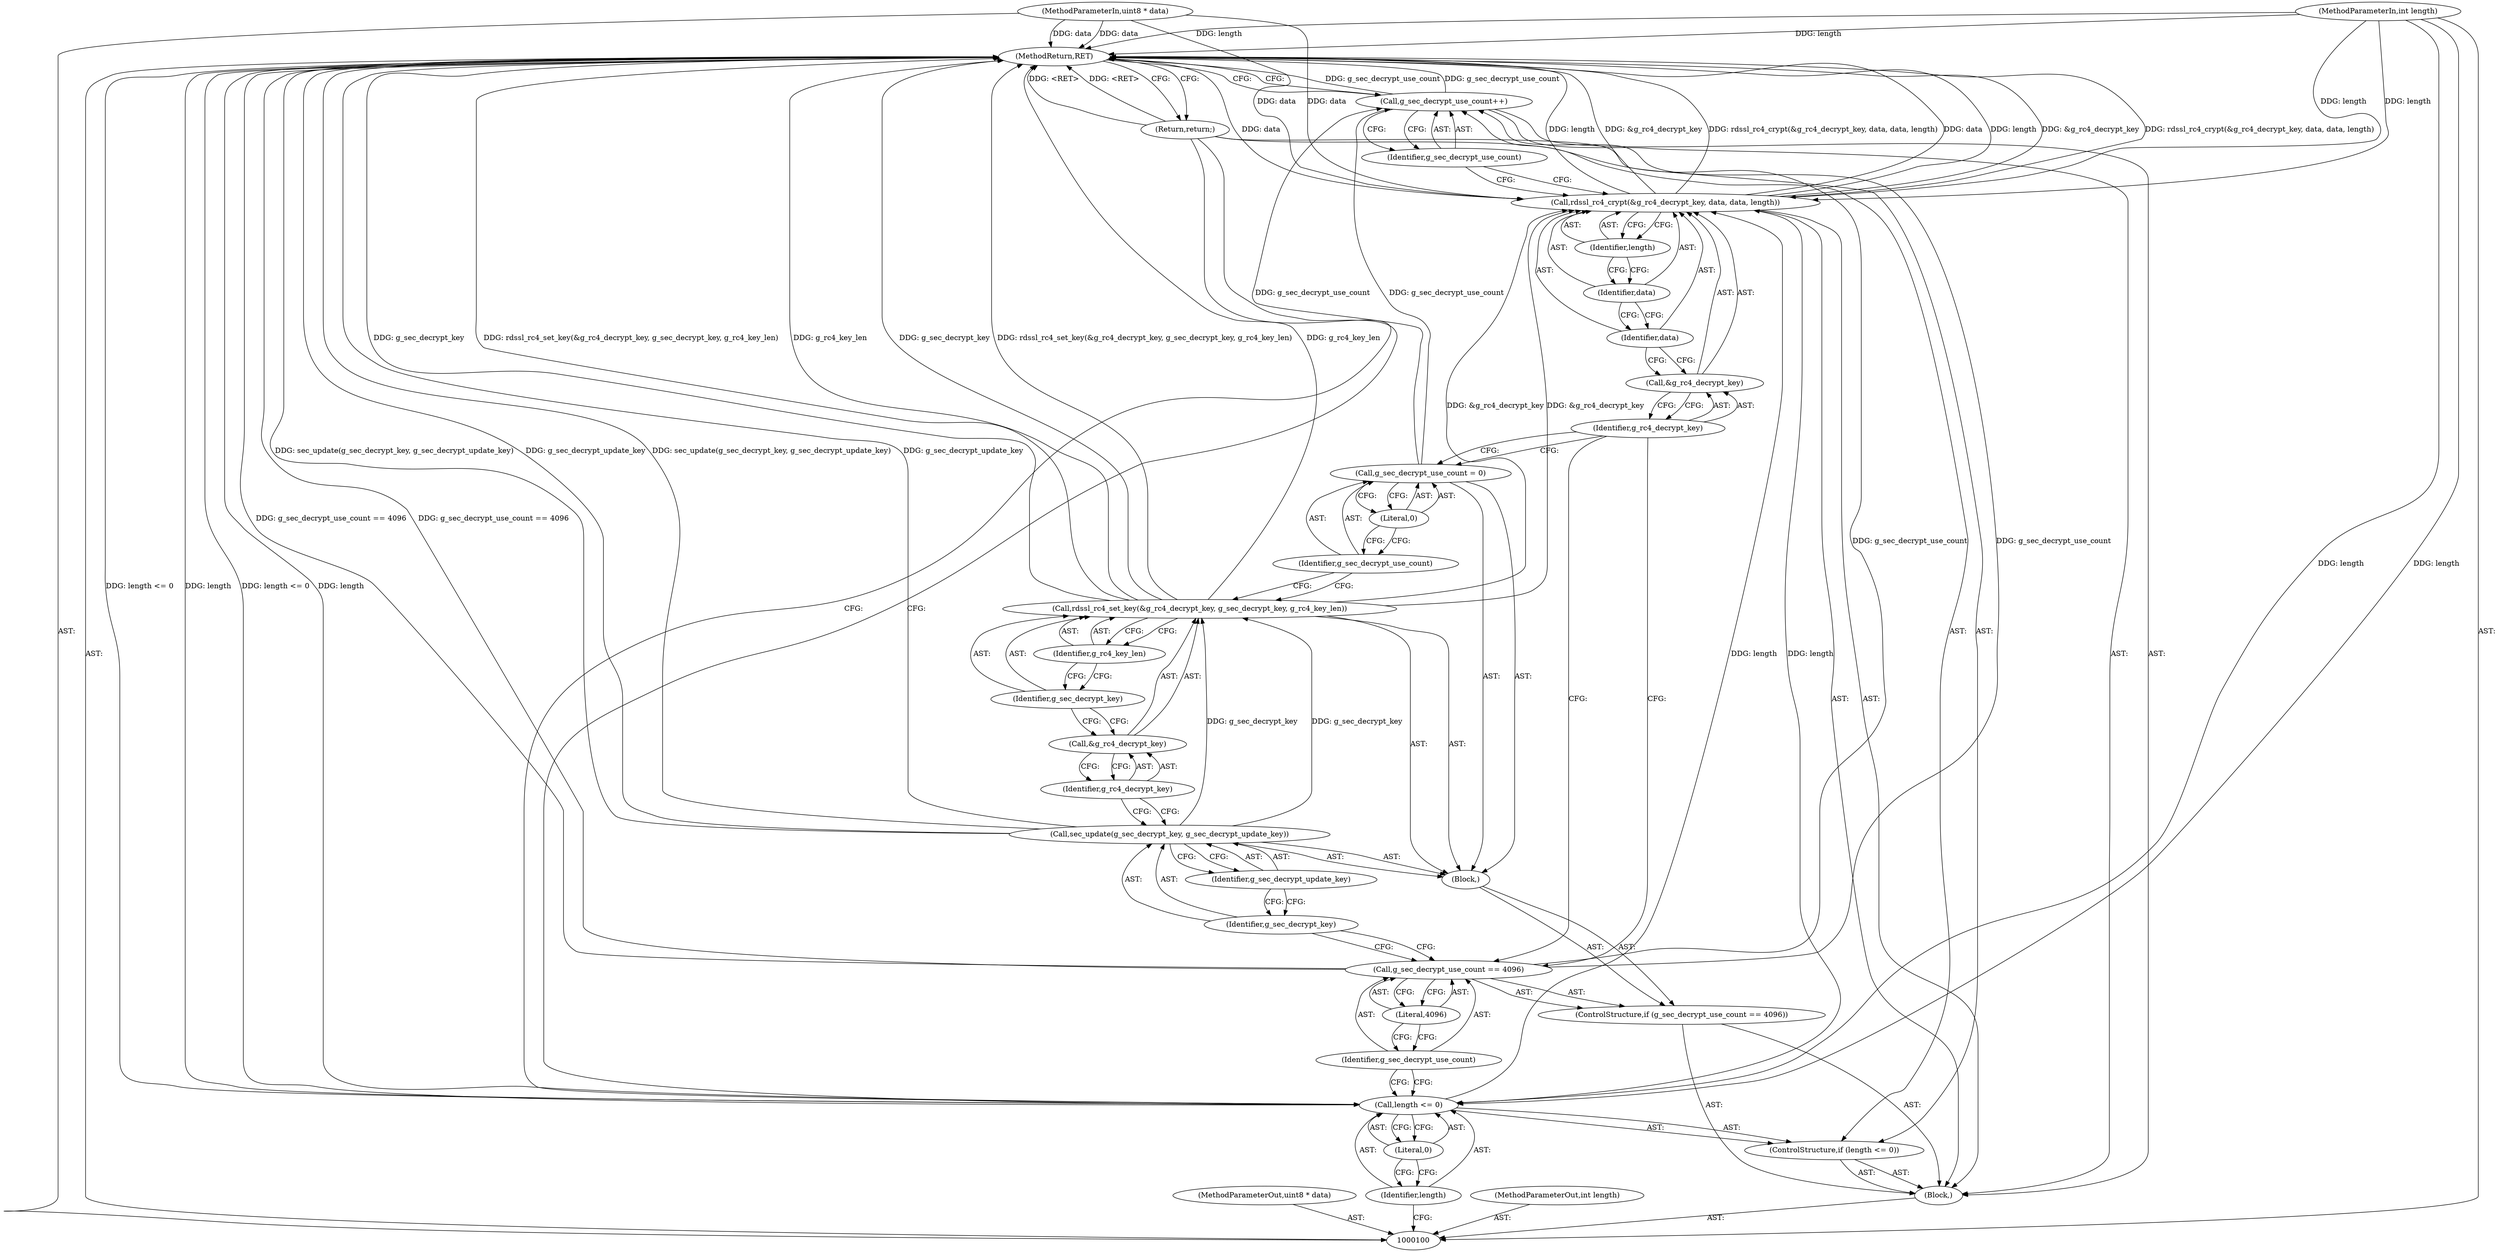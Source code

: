 digraph "0_rdesktop_4dca546d04321a610c1835010b5dad85163b65e1_15" {
"1000133" [label="(MethodReturn,RET)"];
"1000101" [label="(MethodParameterIn,uint8 * data)"];
"1000180" [label="(MethodParameterOut,uint8 * data)"];
"1000102" [label="(MethodParameterIn,int length)"];
"1000181" [label="(MethodParameterOut,int length)"];
"1000122" [label="(Call,g_sec_decrypt_use_count = 0)"];
"1000123" [label="(Identifier,g_sec_decrypt_use_count)"];
"1000124" [label="(Literal,0)"];
"1000125" [label="(Call,rdssl_rc4_crypt(&g_rc4_decrypt_key, data, data, length))"];
"1000126" [label="(Call,&g_rc4_decrypt_key)"];
"1000127" [label="(Identifier,g_rc4_decrypt_key)"];
"1000128" [label="(Identifier,data)"];
"1000129" [label="(Identifier,data)"];
"1000130" [label="(Identifier,length)"];
"1000131" [label="(Call,g_sec_decrypt_use_count++)"];
"1000132" [label="(Identifier,g_sec_decrypt_use_count)"];
"1000103" [label="(Block,)"];
"1000104" [label="(ControlStructure,if (length <= 0))"];
"1000107" [label="(Literal,0)"];
"1000105" [label="(Call,length <= 0)"];
"1000106" [label="(Identifier,length)"];
"1000108" [label="(Return,return;)"];
"1000109" [label="(ControlStructure,if (g_sec_decrypt_use_count == 4096))"];
"1000112" [label="(Literal,4096)"];
"1000110" [label="(Call,g_sec_decrypt_use_count == 4096)"];
"1000111" [label="(Identifier,g_sec_decrypt_use_count)"];
"1000113" [label="(Block,)"];
"1000115" [label="(Identifier,g_sec_decrypt_key)"];
"1000114" [label="(Call,sec_update(g_sec_decrypt_key, g_sec_decrypt_update_key))"];
"1000116" [label="(Identifier,g_sec_decrypt_update_key)"];
"1000117" [label="(Call,rdssl_rc4_set_key(&g_rc4_decrypt_key, g_sec_decrypt_key, g_rc4_key_len))"];
"1000118" [label="(Call,&g_rc4_decrypt_key)"];
"1000119" [label="(Identifier,g_rc4_decrypt_key)"];
"1000120" [label="(Identifier,g_sec_decrypt_key)"];
"1000121" [label="(Identifier,g_rc4_key_len)"];
"1000133" -> "1000100"  [label="AST: "];
"1000133" -> "1000108"  [label="CFG: "];
"1000133" -> "1000131"  [label="CFG: "];
"1000108" -> "1000133"  [label="DDG: <RET>"];
"1000117" -> "1000133"  [label="DDG: rdssl_rc4_set_key(&g_rc4_decrypt_key, g_sec_decrypt_key, g_rc4_key_len)"];
"1000117" -> "1000133"  [label="DDG: g_rc4_key_len"];
"1000117" -> "1000133"  [label="DDG: g_sec_decrypt_key"];
"1000125" -> "1000133"  [label="DDG: rdssl_rc4_crypt(&g_rc4_decrypt_key, data, data, length)"];
"1000125" -> "1000133"  [label="DDG: data"];
"1000125" -> "1000133"  [label="DDG: length"];
"1000125" -> "1000133"  [label="DDG: &g_rc4_decrypt_key"];
"1000105" -> "1000133"  [label="DDG: length <= 0"];
"1000105" -> "1000133"  [label="DDG: length"];
"1000114" -> "1000133"  [label="DDG: sec_update(g_sec_decrypt_key, g_sec_decrypt_update_key)"];
"1000114" -> "1000133"  [label="DDG: g_sec_decrypt_update_key"];
"1000131" -> "1000133"  [label="DDG: g_sec_decrypt_use_count"];
"1000102" -> "1000133"  [label="DDG: length"];
"1000101" -> "1000133"  [label="DDG: data"];
"1000110" -> "1000133"  [label="DDG: g_sec_decrypt_use_count == 4096"];
"1000101" -> "1000100"  [label="AST: "];
"1000101" -> "1000133"  [label="DDG: data"];
"1000101" -> "1000125"  [label="DDG: data"];
"1000180" -> "1000100"  [label="AST: "];
"1000102" -> "1000100"  [label="AST: "];
"1000102" -> "1000133"  [label="DDG: length"];
"1000102" -> "1000105"  [label="DDG: length"];
"1000102" -> "1000125"  [label="DDG: length"];
"1000181" -> "1000100"  [label="AST: "];
"1000122" -> "1000113"  [label="AST: "];
"1000122" -> "1000124"  [label="CFG: "];
"1000123" -> "1000122"  [label="AST: "];
"1000124" -> "1000122"  [label="AST: "];
"1000127" -> "1000122"  [label="CFG: "];
"1000122" -> "1000131"  [label="DDG: g_sec_decrypt_use_count"];
"1000123" -> "1000122"  [label="AST: "];
"1000123" -> "1000117"  [label="CFG: "];
"1000124" -> "1000123"  [label="CFG: "];
"1000124" -> "1000122"  [label="AST: "];
"1000124" -> "1000123"  [label="CFG: "];
"1000122" -> "1000124"  [label="CFG: "];
"1000125" -> "1000103"  [label="AST: "];
"1000125" -> "1000130"  [label="CFG: "];
"1000126" -> "1000125"  [label="AST: "];
"1000128" -> "1000125"  [label="AST: "];
"1000129" -> "1000125"  [label="AST: "];
"1000130" -> "1000125"  [label="AST: "];
"1000132" -> "1000125"  [label="CFG: "];
"1000125" -> "1000133"  [label="DDG: rdssl_rc4_crypt(&g_rc4_decrypt_key, data, data, length)"];
"1000125" -> "1000133"  [label="DDG: data"];
"1000125" -> "1000133"  [label="DDG: length"];
"1000125" -> "1000133"  [label="DDG: &g_rc4_decrypt_key"];
"1000117" -> "1000125"  [label="DDG: &g_rc4_decrypt_key"];
"1000101" -> "1000125"  [label="DDG: data"];
"1000105" -> "1000125"  [label="DDG: length"];
"1000102" -> "1000125"  [label="DDG: length"];
"1000126" -> "1000125"  [label="AST: "];
"1000126" -> "1000127"  [label="CFG: "];
"1000127" -> "1000126"  [label="AST: "];
"1000128" -> "1000126"  [label="CFG: "];
"1000127" -> "1000126"  [label="AST: "];
"1000127" -> "1000122"  [label="CFG: "];
"1000127" -> "1000110"  [label="CFG: "];
"1000126" -> "1000127"  [label="CFG: "];
"1000128" -> "1000125"  [label="AST: "];
"1000128" -> "1000126"  [label="CFG: "];
"1000129" -> "1000128"  [label="CFG: "];
"1000129" -> "1000125"  [label="AST: "];
"1000129" -> "1000128"  [label="CFG: "];
"1000130" -> "1000129"  [label="CFG: "];
"1000130" -> "1000125"  [label="AST: "];
"1000130" -> "1000129"  [label="CFG: "];
"1000125" -> "1000130"  [label="CFG: "];
"1000131" -> "1000103"  [label="AST: "];
"1000131" -> "1000132"  [label="CFG: "];
"1000132" -> "1000131"  [label="AST: "];
"1000133" -> "1000131"  [label="CFG: "];
"1000131" -> "1000133"  [label="DDG: g_sec_decrypt_use_count"];
"1000122" -> "1000131"  [label="DDG: g_sec_decrypt_use_count"];
"1000110" -> "1000131"  [label="DDG: g_sec_decrypt_use_count"];
"1000132" -> "1000131"  [label="AST: "];
"1000132" -> "1000125"  [label="CFG: "];
"1000131" -> "1000132"  [label="CFG: "];
"1000103" -> "1000100"  [label="AST: "];
"1000104" -> "1000103"  [label="AST: "];
"1000109" -> "1000103"  [label="AST: "];
"1000125" -> "1000103"  [label="AST: "];
"1000131" -> "1000103"  [label="AST: "];
"1000104" -> "1000103"  [label="AST: "];
"1000105" -> "1000104"  [label="AST: "];
"1000108" -> "1000104"  [label="AST: "];
"1000107" -> "1000105"  [label="AST: "];
"1000107" -> "1000106"  [label="CFG: "];
"1000105" -> "1000107"  [label="CFG: "];
"1000105" -> "1000104"  [label="AST: "];
"1000105" -> "1000107"  [label="CFG: "];
"1000106" -> "1000105"  [label="AST: "];
"1000107" -> "1000105"  [label="AST: "];
"1000108" -> "1000105"  [label="CFG: "];
"1000111" -> "1000105"  [label="CFG: "];
"1000105" -> "1000133"  [label="DDG: length <= 0"];
"1000105" -> "1000133"  [label="DDG: length"];
"1000102" -> "1000105"  [label="DDG: length"];
"1000105" -> "1000125"  [label="DDG: length"];
"1000106" -> "1000105"  [label="AST: "];
"1000106" -> "1000100"  [label="CFG: "];
"1000107" -> "1000106"  [label="CFG: "];
"1000108" -> "1000104"  [label="AST: "];
"1000108" -> "1000105"  [label="CFG: "];
"1000133" -> "1000108"  [label="CFG: "];
"1000108" -> "1000133"  [label="DDG: <RET>"];
"1000109" -> "1000103"  [label="AST: "];
"1000110" -> "1000109"  [label="AST: "];
"1000113" -> "1000109"  [label="AST: "];
"1000112" -> "1000110"  [label="AST: "];
"1000112" -> "1000111"  [label="CFG: "];
"1000110" -> "1000112"  [label="CFG: "];
"1000110" -> "1000109"  [label="AST: "];
"1000110" -> "1000112"  [label="CFG: "];
"1000111" -> "1000110"  [label="AST: "];
"1000112" -> "1000110"  [label="AST: "];
"1000115" -> "1000110"  [label="CFG: "];
"1000127" -> "1000110"  [label="CFG: "];
"1000110" -> "1000133"  [label="DDG: g_sec_decrypt_use_count == 4096"];
"1000110" -> "1000131"  [label="DDG: g_sec_decrypt_use_count"];
"1000111" -> "1000110"  [label="AST: "];
"1000111" -> "1000105"  [label="CFG: "];
"1000112" -> "1000111"  [label="CFG: "];
"1000113" -> "1000109"  [label="AST: "];
"1000114" -> "1000113"  [label="AST: "];
"1000117" -> "1000113"  [label="AST: "];
"1000122" -> "1000113"  [label="AST: "];
"1000115" -> "1000114"  [label="AST: "];
"1000115" -> "1000110"  [label="CFG: "];
"1000116" -> "1000115"  [label="CFG: "];
"1000114" -> "1000113"  [label="AST: "];
"1000114" -> "1000116"  [label="CFG: "];
"1000115" -> "1000114"  [label="AST: "];
"1000116" -> "1000114"  [label="AST: "];
"1000119" -> "1000114"  [label="CFG: "];
"1000114" -> "1000133"  [label="DDG: sec_update(g_sec_decrypt_key, g_sec_decrypt_update_key)"];
"1000114" -> "1000133"  [label="DDG: g_sec_decrypt_update_key"];
"1000114" -> "1000117"  [label="DDG: g_sec_decrypt_key"];
"1000116" -> "1000114"  [label="AST: "];
"1000116" -> "1000115"  [label="CFG: "];
"1000114" -> "1000116"  [label="CFG: "];
"1000117" -> "1000113"  [label="AST: "];
"1000117" -> "1000121"  [label="CFG: "];
"1000118" -> "1000117"  [label="AST: "];
"1000120" -> "1000117"  [label="AST: "];
"1000121" -> "1000117"  [label="AST: "];
"1000123" -> "1000117"  [label="CFG: "];
"1000117" -> "1000133"  [label="DDG: rdssl_rc4_set_key(&g_rc4_decrypt_key, g_sec_decrypt_key, g_rc4_key_len)"];
"1000117" -> "1000133"  [label="DDG: g_rc4_key_len"];
"1000117" -> "1000133"  [label="DDG: g_sec_decrypt_key"];
"1000114" -> "1000117"  [label="DDG: g_sec_decrypt_key"];
"1000117" -> "1000125"  [label="DDG: &g_rc4_decrypt_key"];
"1000118" -> "1000117"  [label="AST: "];
"1000118" -> "1000119"  [label="CFG: "];
"1000119" -> "1000118"  [label="AST: "];
"1000120" -> "1000118"  [label="CFG: "];
"1000119" -> "1000118"  [label="AST: "];
"1000119" -> "1000114"  [label="CFG: "];
"1000118" -> "1000119"  [label="CFG: "];
"1000120" -> "1000117"  [label="AST: "];
"1000120" -> "1000118"  [label="CFG: "];
"1000121" -> "1000120"  [label="CFG: "];
"1000121" -> "1000117"  [label="AST: "];
"1000121" -> "1000120"  [label="CFG: "];
"1000117" -> "1000121"  [label="CFG: "];
}
